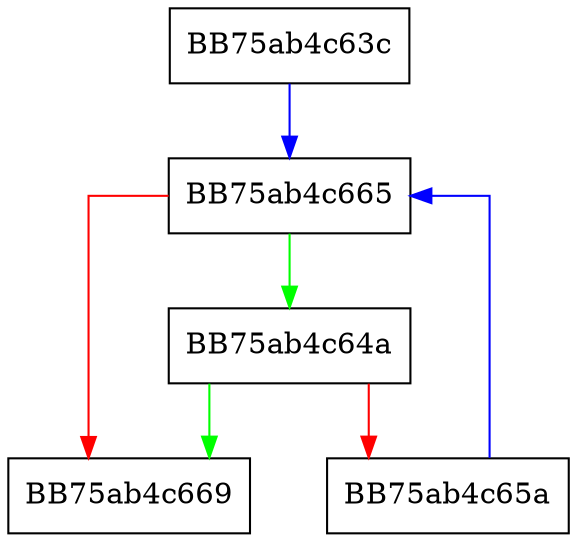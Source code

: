 digraph btreeHeapInsert {
  node [shape="box"];
  graph [splines=ortho];
  BB75ab4c63c -> BB75ab4c665 [color="blue"];
  BB75ab4c64a -> BB75ab4c669 [color="green"];
  BB75ab4c64a -> BB75ab4c65a [color="red"];
  BB75ab4c65a -> BB75ab4c665 [color="blue"];
  BB75ab4c665 -> BB75ab4c64a [color="green"];
  BB75ab4c665 -> BB75ab4c669 [color="red"];
}